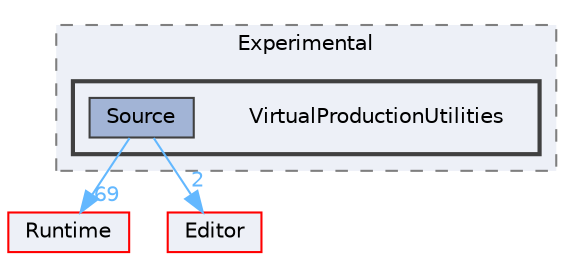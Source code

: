 digraph "VirtualProductionUtilities"
{
 // INTERACTIVE_SVG=YES
 // LATEX_PDF_SIZE
  bgcolor="transparent";
  edge [fontname=Helvetica,fontsize=10,labelfontname=Helvetica,labelfontsize=10];
  node [fontname=Helvetica,fontsize=10,shape=box,height=0.2,width=0.4];
  compound=true
  subgraph clusterdir_6e0c5d987c338b0072956bd3eccf79be {
    graph [ bgcolor="#edf0f7", pencolor="grey50", label="Experimental", fontname=Helvetica,fontsize=10 style="filled,dashed", URL="dir_6e0c5d987c338b0072956bd3eccf79be.html",tooltip=""]
  subgraph clusterdir_543baf8fa3535746df0e1280a21ae06b {
    graph [ bgcolor="#edf0f7", pencolor="grey25", label="", fontname=Helvetica,fontsize=10 style="filled,bold", URL="dir_543baf8fa3535746df0e1280a21ae06b.html",tooltip=""]
    dir_543baf8fa3535746df0e1280a21ae06b [shape=plaintext, label="VirtualProductionUtilities"];
  dir_514060e236dc79294357f1d40abfad9d [label="Source", fillcolor="#a2b4d6", color="grey25", style="filled", URL="dir_514060e236dc79294357f1d40abfad9d.html",tooltip=""];
  }
  }
  dir_7536b172fbd480bfd146a1b1acd6856b [label="Runtime", fillcolor="#edf0f7", color="red", style="filled", URL="dir_7536b172fbd480bfd146a1b1acd6856b.html",tooltip=""];
  dir_b26507eead720464ba2ac6bbc6dcec5f [label="Editor", fillcolor="#edf0f7", color="red", style="filled", URL="dir_b26507eead720464ba2ac6bbc6dcec5f.html",tooltip=""];
  dir_514060e236dc79294357f1d40abfad9d->dir_7536b172fbd480bfd146a1b1acd6856b [headlabel="69", labeldistance=1.5 headhref="dir_001089_000984.html" href="dir_001089_000984.html" color="steelblue1" fontcolor="steelblue1"];
  dir_514060e236dc79294357f1d40abfad9d->dir_b26507eead720464ba2ac6bbc6dcec5f [headlabel="2", labeldistance=1.5 headhref="dir_001089_000357.html" href="dir_001089_000357.html" color="steelblue1" fontcolor="steelblue1"];
}
